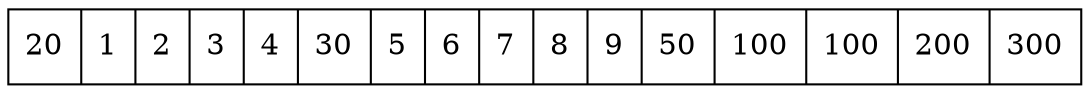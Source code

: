 digraph G{ node [shape = record ];
 rankdir=LR;X[label="{ 20|1|2|3|4|30|5|6|7|8|9|50|100|100|200|300}"]}
